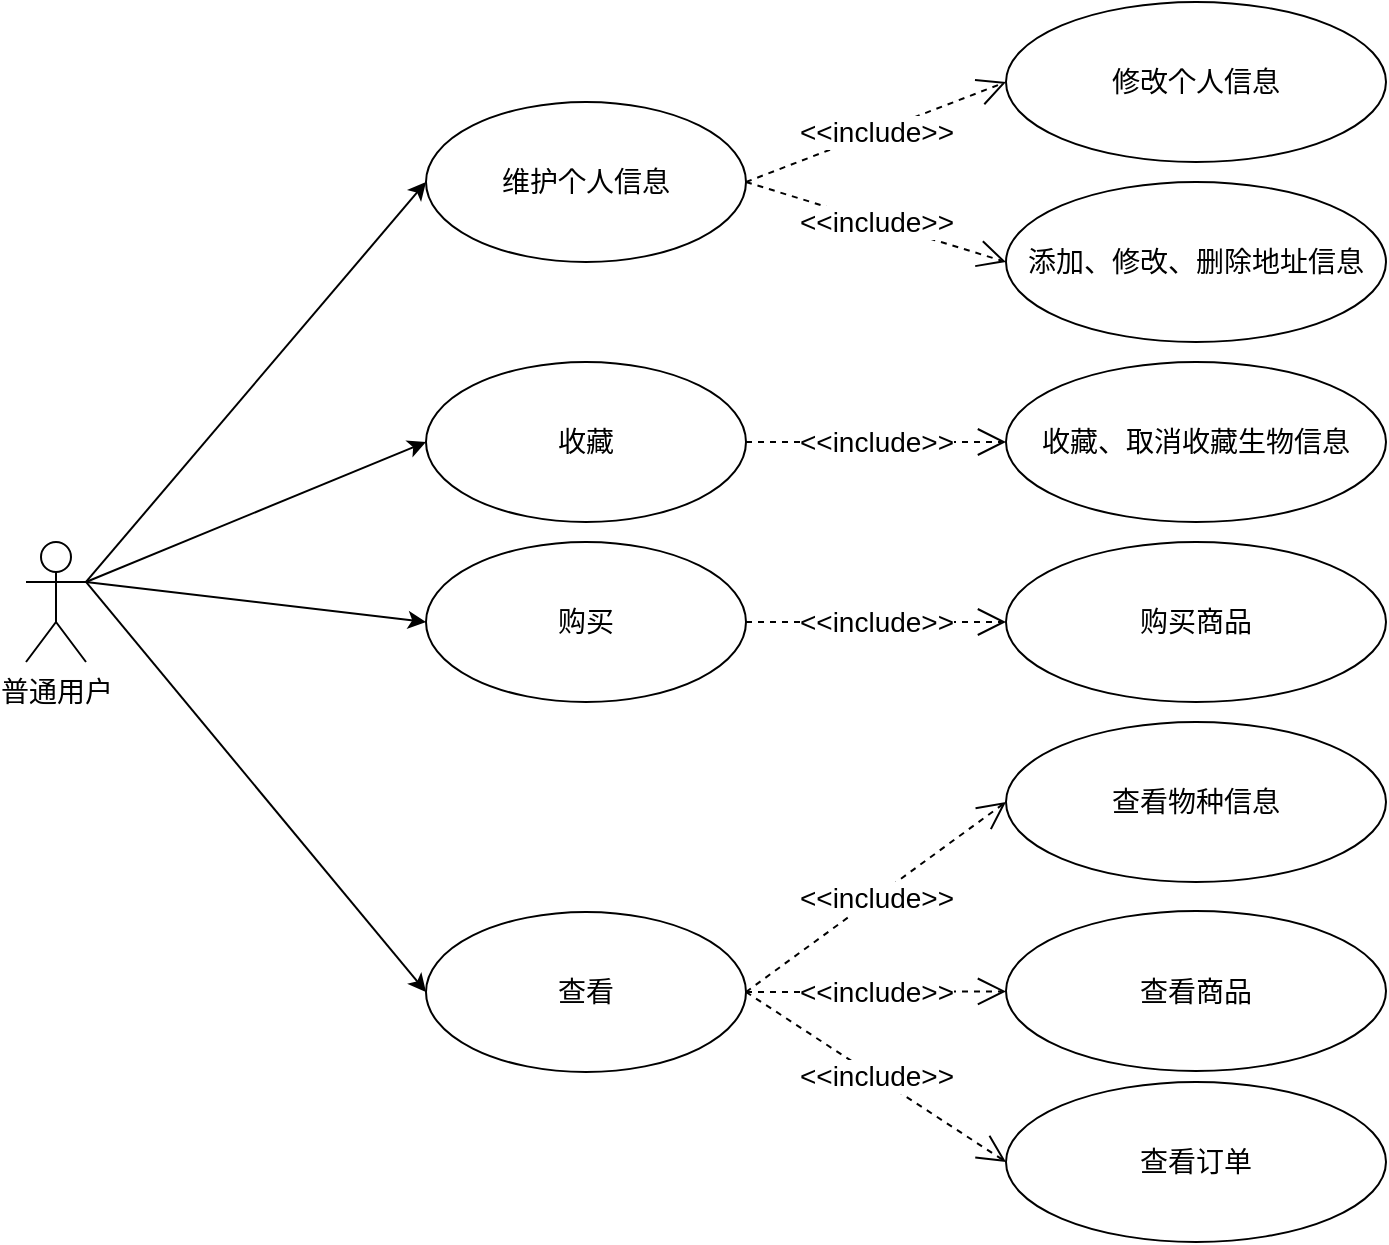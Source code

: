 <mxfile version="24.4.4" type="github">
  <diagram name="第 1 页" id="pP4TxrNRhEeJk75uxK3W">
    <mxGraphModel dx="2109" dy="577" grid="1" gridSize="10" guides="1" tooltips="1" connect="1" arrows="1" fold="1" page="1" pageScale="1" pageWidth="827" pageHeight="1169" math="0" shadow="0">
      <root>
        <mxCell id="0" />
        <mxCell id="1" parent="0" />
        <mxCell id="V3aJ24xwNZgGy2kyT4V0-1" value="&lt;font style=&quot;font-size: 14px;&quot;&gt;普通用户&lt;/font&gt;" style="shape=umlActor;verticalLabelPosition=bottom;verticalAlign=top;html=1;outlineConnect=0;" vertex="1" parent="1">
          <mxGeometry x="10" y="320" width="30" height="60" as="geometry" />
        </mxCell>
        <mxCell id="V3aJ24xwNZgGy2kyT4V0-2" value="&lt;font style=&quot;font-size: 14px;&quot;&gt;维护个人信息&lt;/font&gt;" style="ellipse;whiteSpace=wrap;html=1;" vertex="1" parent="1">
          <mxGeometry x="210" y="100" width="160" height="80" as="geometry" />
        </mxCell>
        <mxCell id="V3aJ24xwNZgGy2kyT4V0-4" value="&lt;font style=&quot;font-size: 14px;&quot;&gt;收藏&lt;/font&gt;" style="ellipse;whiteSpace=wrap;html=1;" vertex="1" parent="1">
          <mxGeometry x="210" y="230" width="160" height="80" as="geometry" />
        </mxCell>
        <mxCell id="V3aJ24xwNZgGy2kyT4V0-5" value="&lt;font style=&quot;font-size: 14px;&quot;&gt;购买&lt;/font&gt;" style="ellipse;whiteSpace=wrap;html=1;" vertex="1" parent="1">
          <mxGeometry x="210" y="320" width="160" height="80" as="geometry" />
        </mxCell>
        <mxCell id="V3aJ24xwNZgGy2kyT4V0-6" value="&lt;font style=&quot;font-size: 14px;&quot;&gt;查看&lt;/font&gt;" style="ellipse;whiteSpace=wrap;html=1;" vertex="1" parent="1">
          <mxGeometry x="210" y="505" width="160" height="80" as="geometry" />
        </mxCell>
        <mxCell id="V3aJ24xwNZgGy2kyT4V0-7" value="&lt;font style=&quot;font-size: 14px;&quot;&gt;修改个人信息&lt;/font&gt;" style="ellipse;whiteSpace=wrap;html=1;" vertex="1" parent="1">
          <mxGeometry x="500" y="50" width="190" height="80" as="geometry" />
        </mxCell>
        <mxCell id="V3aJ24xwNZgGy2kyT4V0-8" value="&lt;font style=&quot;font-size: 14px;&quot;&gt;添加、修改、删除地址信息&lt;/font&gt;" style="ellipse;whiteSpace=wrap;html=1;" vertex="1" parent="1">
          <mxGeometry x="500" y="140" width="190" height="80" as="geometry" />
        </mxCell>
        <mxCell id="V3aJ24xwNZgGy2kyT4V0-9" value="" style="endArrow=classic;html=1;rounded=0;exitX=1;exitY=0.333;exitDx=0;exitDy=0;exitPerimeter=0;entryX=0;entryY=0.5;entryDx=0;entryDy=0;" edge="1" parent="1" source="V3aJ24xwNZgGy2kyT4V0-1" target="V3aJ24xwNZgGy2kyT4V0-2">
          <mxGeometry width="50" height="50" relative="1" as="geometry">
            <mxPoint x="-10" y="450" as="sourcePoint" />
            <mxPoint x="40" y="400" as="targetPoint" />
          </mxGeometry>
        </mxCell>
        <mxCell id="V3aJ24xwNZgGy2kyT4V0-10" value="" style="endArrow=classic;html=1;rounded=0;exitX=1;exitY=0.333;exitDx=0;exitDy=0;exitPerimeter=0;entryX=0;entryY=0.5;entryDx=0;entryDy=0;" edge="1" parent="1" source="V3aJ24xwNZgGy2kyT4V0-1" target="V3aJ24xwNZgGy2kyT4V0-4">
          <mxGeometry width="50" height="50" relative="1" as="geometry">
            <mxPoint x="70" y="470" as="sourcePoint" />
            <mxPoint x="120" y="420" as="targetPoint" />
          </mxGeometry>
        </mxCell>
        <mxCell id="V3aJ24xwNZgGy2kyT4V0-11" value="" style="endArrow=classic;html=1;rounded=0;exitX=1;exitY=0.333;exitDx=0;exitDy=0;exitPerimeter=0;entryX=0;entryY=0.5;entryDx=0;entryDy=0;" edge="1" parent="1" source="V3aJ24xwNZgGy2kyT4V0-1" target="V3aJ24xwNZgGy2kyT4V0-5">
          <mxGeometry width="50" height="50" relative="1" as="geometry">
            <mxPoint x="10" y="470" as="sourcePoint" />
            <mxPoint x="60" y="420" as="targetPoint" />
          </mxGeometry>
        </mxCell>
        <mxCell id="V3aJ24xwNZgGy2kyT4V0-12" value="" style="endArrow=classic;html=1;rounded=0;exitX=1;exitY=0.333;exitDx=0;exitDy=0;exitPerimeter=0;entryX=0;entryY=0.5;entryDx=0;entryDy=0;" edge="1" parent="1" source="V3aJ24xwNZgGy2kyT4V0-1" target="V3aJ24xwNZgGy2kyT4V0-6">
          <mxGeometry width="50" height="50" relative="1" as="geometry">
            <mxPoint x="70" y="480" as="sourcePoint" />
            <mxPoint x="120" y="430" as="targetPoint" />
          </mxGeometry>
        </mxCell>
        <mxCell id="V3aJ24xwNZgGy2kyT4V0-13" value="&lt;font style=&quot;font-size: 14px;&quot;&gt;收藏、取消收藏生物信息&lt;/font&gt;" style="ellipse;whiteSpace=wrap;html=1;" vertex="1" parent="1">
          <mxGeometry x="500" y="230" width="190" height="80" as="geometry" />
        </mxCell>
        <mxCell id="V3aJ24xwNZgGy2kyT4V0-14" value="&lt;font style=&quot;font-size: 14px;&quot;&gt;购买商品&lt;/font&gt;" style="ellipse;whiteSpace=wrap;html=1;" vertex="1" parent="1">
          <mxGeometry x="500" y="320" width="190" height="80" as="geometry" />
        </mxCell>
        <mxCell id="V3aJ24xwNZgGy2kyT4V0-16" value="&lt;font style=&quot;font-size: 14px;&quot;&gt;查看物种信息&lt;/font&gt;" style="ellipse;whiteSpace=wrap;html=1;" vertex="1" parent="1">
          <mxGeometry x="500" y="410" width="190" height="80" as="geometry" />
        </mxCell>
        <mxCell id="V3aJ24xwNZgGy2kyT4V0-17" value="&lt;font style=&quot;font-size: 14px;&quot;&gt;查看商品&lt;/font&gt;" style="ellipse;whiteSpace=wrap;html=1;" vertex="1" parent="1">
          <mxGeometry x="500" y="504.5" width="190" height="80" as="geometry" />
        </mxCell>
        <mxCell id="V3aJ24xwNZgGy2kyT4V0-18" value="&lt;font style=&quot;font-size: 14px;&quot;&gt;查看订单&lt;/font&gt;" style="ellipse;whiteSpace=wrap;html=1;" vertex="1" parent="1">
          <mxGeometry x="500" y="590" width="190" height="80" as="geometry" />
        </mxCell>
        <mxCell id="V3aJ24xwNZgGy2kyT4V0-21" value="&lt;font style=&quot;font-size: 14px;&quot;&gt;&amp;lt;&amp;lt;include&amp;gt;&amp;gt;&lt;/font&gt;" style="endArrow=open;endSize=12;dashed=1;html=1;rounded=0;exitX=1;exitY=0.5;exitDx=0;exitDy=0;entryX=0;entryY=0.5;entryDx=0;entryDy=0;" edge="1" parent="1" source="V3aJ24xwNZgGy2kyT4V0-2" target="V3aJ24xwNZgGy2kyT4V0-7">
          <mxGeometry width="160" relative="1" as="geometry">
            <mxPoint x="270" y="610" as="sourcePoint" />
            <mxPoint x="430" y="610" as="targetPoint" />
          </mxGeometry>
        </mxCell>
        <mxCell id="V3aJ24xwNZgGy2kyT4V0-22" value="&lt;font style=&quot;font-size: 14px;&quot;&gt;&amp;lt;&amp;lt;include&amp;gt;&amp;gt;&lt;/font&gt;" style="endArrow=open;endSize=12;dashed=1;html=1;rounded=0;exitX=1;exitY=0.5;exitDx=0;exitDy=0;entryX=0;entryY=0.5;entryDx=0;entryDy=0;" edge="1" parent="1" source="V3aJ24xwNZgGy2kyT4V0-2" target="V3aJ24xwNZgGy2kyT4V0-8">
          <mxGeometry width="160" relative="1" as="geometry">
            <mxPoint x="270" y="610" as="sourcePoint" />
            <mxPoint x="430" y="610" as="targetPoint" />
          </mxGeometry>
        </mxCell>
        <mxCell id="V3aJ24xwNZgGy2kyT4V0-23" value="&lt;font style=&quot;font-size: 14px;&quot;&gt;&amp;lt;&amp;lt;include&amp;gt;&amp;gt;&lt;/font&gt;" style="endArrow=open;endSize=12;dashed=1;html=1;rounded=0;" edge="1" parent="1" source="V3aJ24xwNZgGy2kyT4V0-4" target="V3aJ24xwNZgGy2kyT4V0-13">
          <mxGeometry width="160" relative="1" as="geometry">
            <mxPoint x="270" y="610" as="sourcePoint" />
            <mxPoint x="430" y="610" as="targetPoint" />
          </mxGeometry>
        </mxCell>
        <mxCell id="V3aJ24xwNZgGy2kyT4V0-24" value="&lt;font style=&quot;font-size: 14px;&quot;&gt;&amp;lt;&amp;lt;include&amp;gt;&amp;gt;&lt;/font&gt;" style="endArrow=open;endSize=12;dashed=1;html=1;rounded=0;" edge="1" parent="1" source="V3aJ24xwNZgGy2kyT4V0-5" target="V3aJ24xwNZgGy2kyT4V0-14">
          <mxGeometry width="160" relative="1" as="geometry">
            <mxPoint x="270" y="610" as="sourcePoint" />
            <mxPoint x="430" y="610" as="targetPoint" />
          </mxGeometry>
        </mxCell>
        <mxCell id="V3aJ24xwNZgGy2kyT4V0-25" value="&lt;font style=&quot;font-size: 14px;&quot;&gt;&amp;lt;&amp;lt;include&amp;gt;&amp;gt;&lt;/font&gt;" style="endArrow=open;endSize=12;dashed=1;html=1;rounded=0;exitX=1;exitY=0.5;exitDx=0;exitDy=0;entryX=0;entryY=0.5;entryDx=0;entryDy=0;" edge="1" parent="1" source="V3aJ24xwNZgGy2kyT4V0-6" target="V3aJ24xwNZgGy2kyT4V0-16">
          <mxGeometry width="160" relative="1" as="geometry">
            <mxPoint x="270" y="610" as="sourcePoint" />
            <mxPoint x="430" y="610" as="targetPoint" />
          </mxGeometry>
        </mxCell>
        <mxCell id="V3aJ24xwNZgGy2kyT4V0-26" value="&lt;font style=&quot;font-size: 14px;&quot;&gt;&amp;lt;&amp;lt;include&amp;gt;&amp;gt;&lt;/font&gt;" style="endArrow=open;endSize=12;dashed=1;html=1;rounded=0;exitX=1;exitY=0.5;exitDx=0;exitDy=0;" edge="1" parent="1" source="V3aJ24xwNZgGy2kyT4V0-6" target="V3aJ24xwNZgGy2kyT4V0-17">
          <mxGeometry width="160" relative="1" as="geometry">
            <mxPoint x="270" y="610" as="sourcePoint" />
            <mxPoint x="430" y="610" as="targetPoint" />
          </mxGeometry>
        </mxCell>
        <mxCell id="V3aJ24xwNZgGy2kyT4V0-27" value="&lt;font style=&quot;font-size: 14px;&quot;&gt;&amp;lt;&amp;lt;include&amp;gt;&amp;gt;&lt;/font&gt;" style="endArrow=open;endSize=12;dashed=1;html=1;rounded=0;exitX=1;exitY=0.5;exitDx=0;exitDy=0;entryX=0;entryY=0.5;entryDx=0;entryDy=0;" edge="1" parent="1" source="V3aJ24xwNZgGy2kyT4V0-6" target="V3aJ24xwNZgGy2kyT4V0-18">
          <mxGeometry width="160" relative="1" as="geometry">
            <mxPoint x="270" y="610" as="sourcePoint" />
            <mxPoint x="430" y="610" as="targetPoint" />
            <mxPoint as="offset" />
          </mxGeometry>
        </mxCell>
      </root>
    </mxGraphModel>
  </diagram>
</mxfile>
